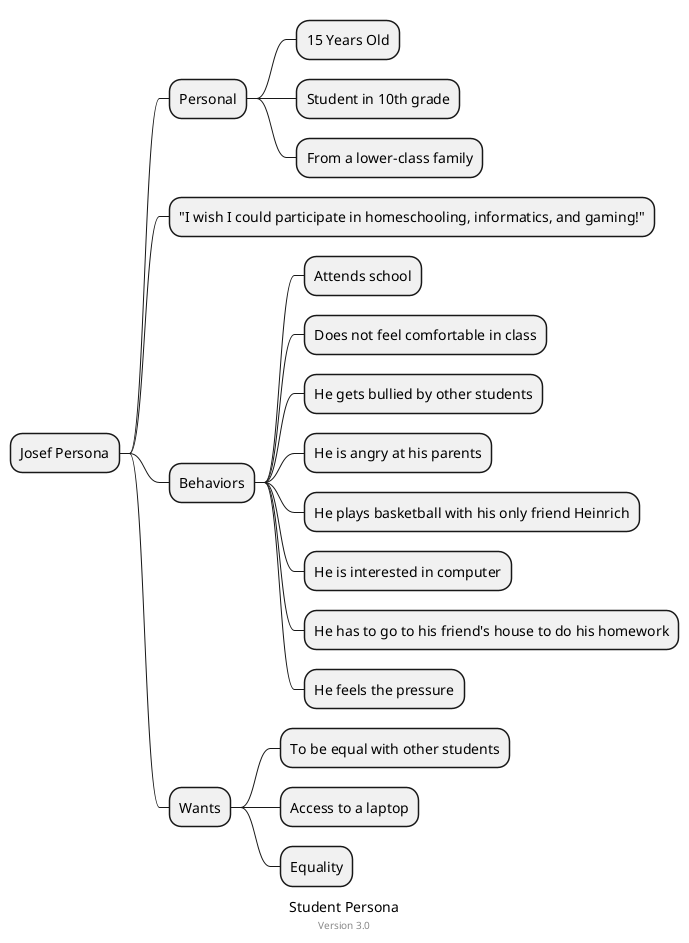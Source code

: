 @startmindmap

caption Student Persona
center footer Version 3.0

* Josef Persona

** Personal
*** 15 Years Old
*** Student in 10th grade
*** From a lower-class family

** "I wish I could participate in homeschooling, informatics, and gaming!"

++ Behaviors
+++ Attends school
+++ Does not feel comfortable in class
+++ He gets bullied by other students
+++ He is angry at his parents
+++ He plays basketball with his only friend Heinrich
+++ He is interested in computer
+++ He has to go to his friend's house to do his homework
+++ He feels the pressure

++ Wants
+++ To be equal with other students
+++ Access to a laptop
+++ Equality

@endmindmap